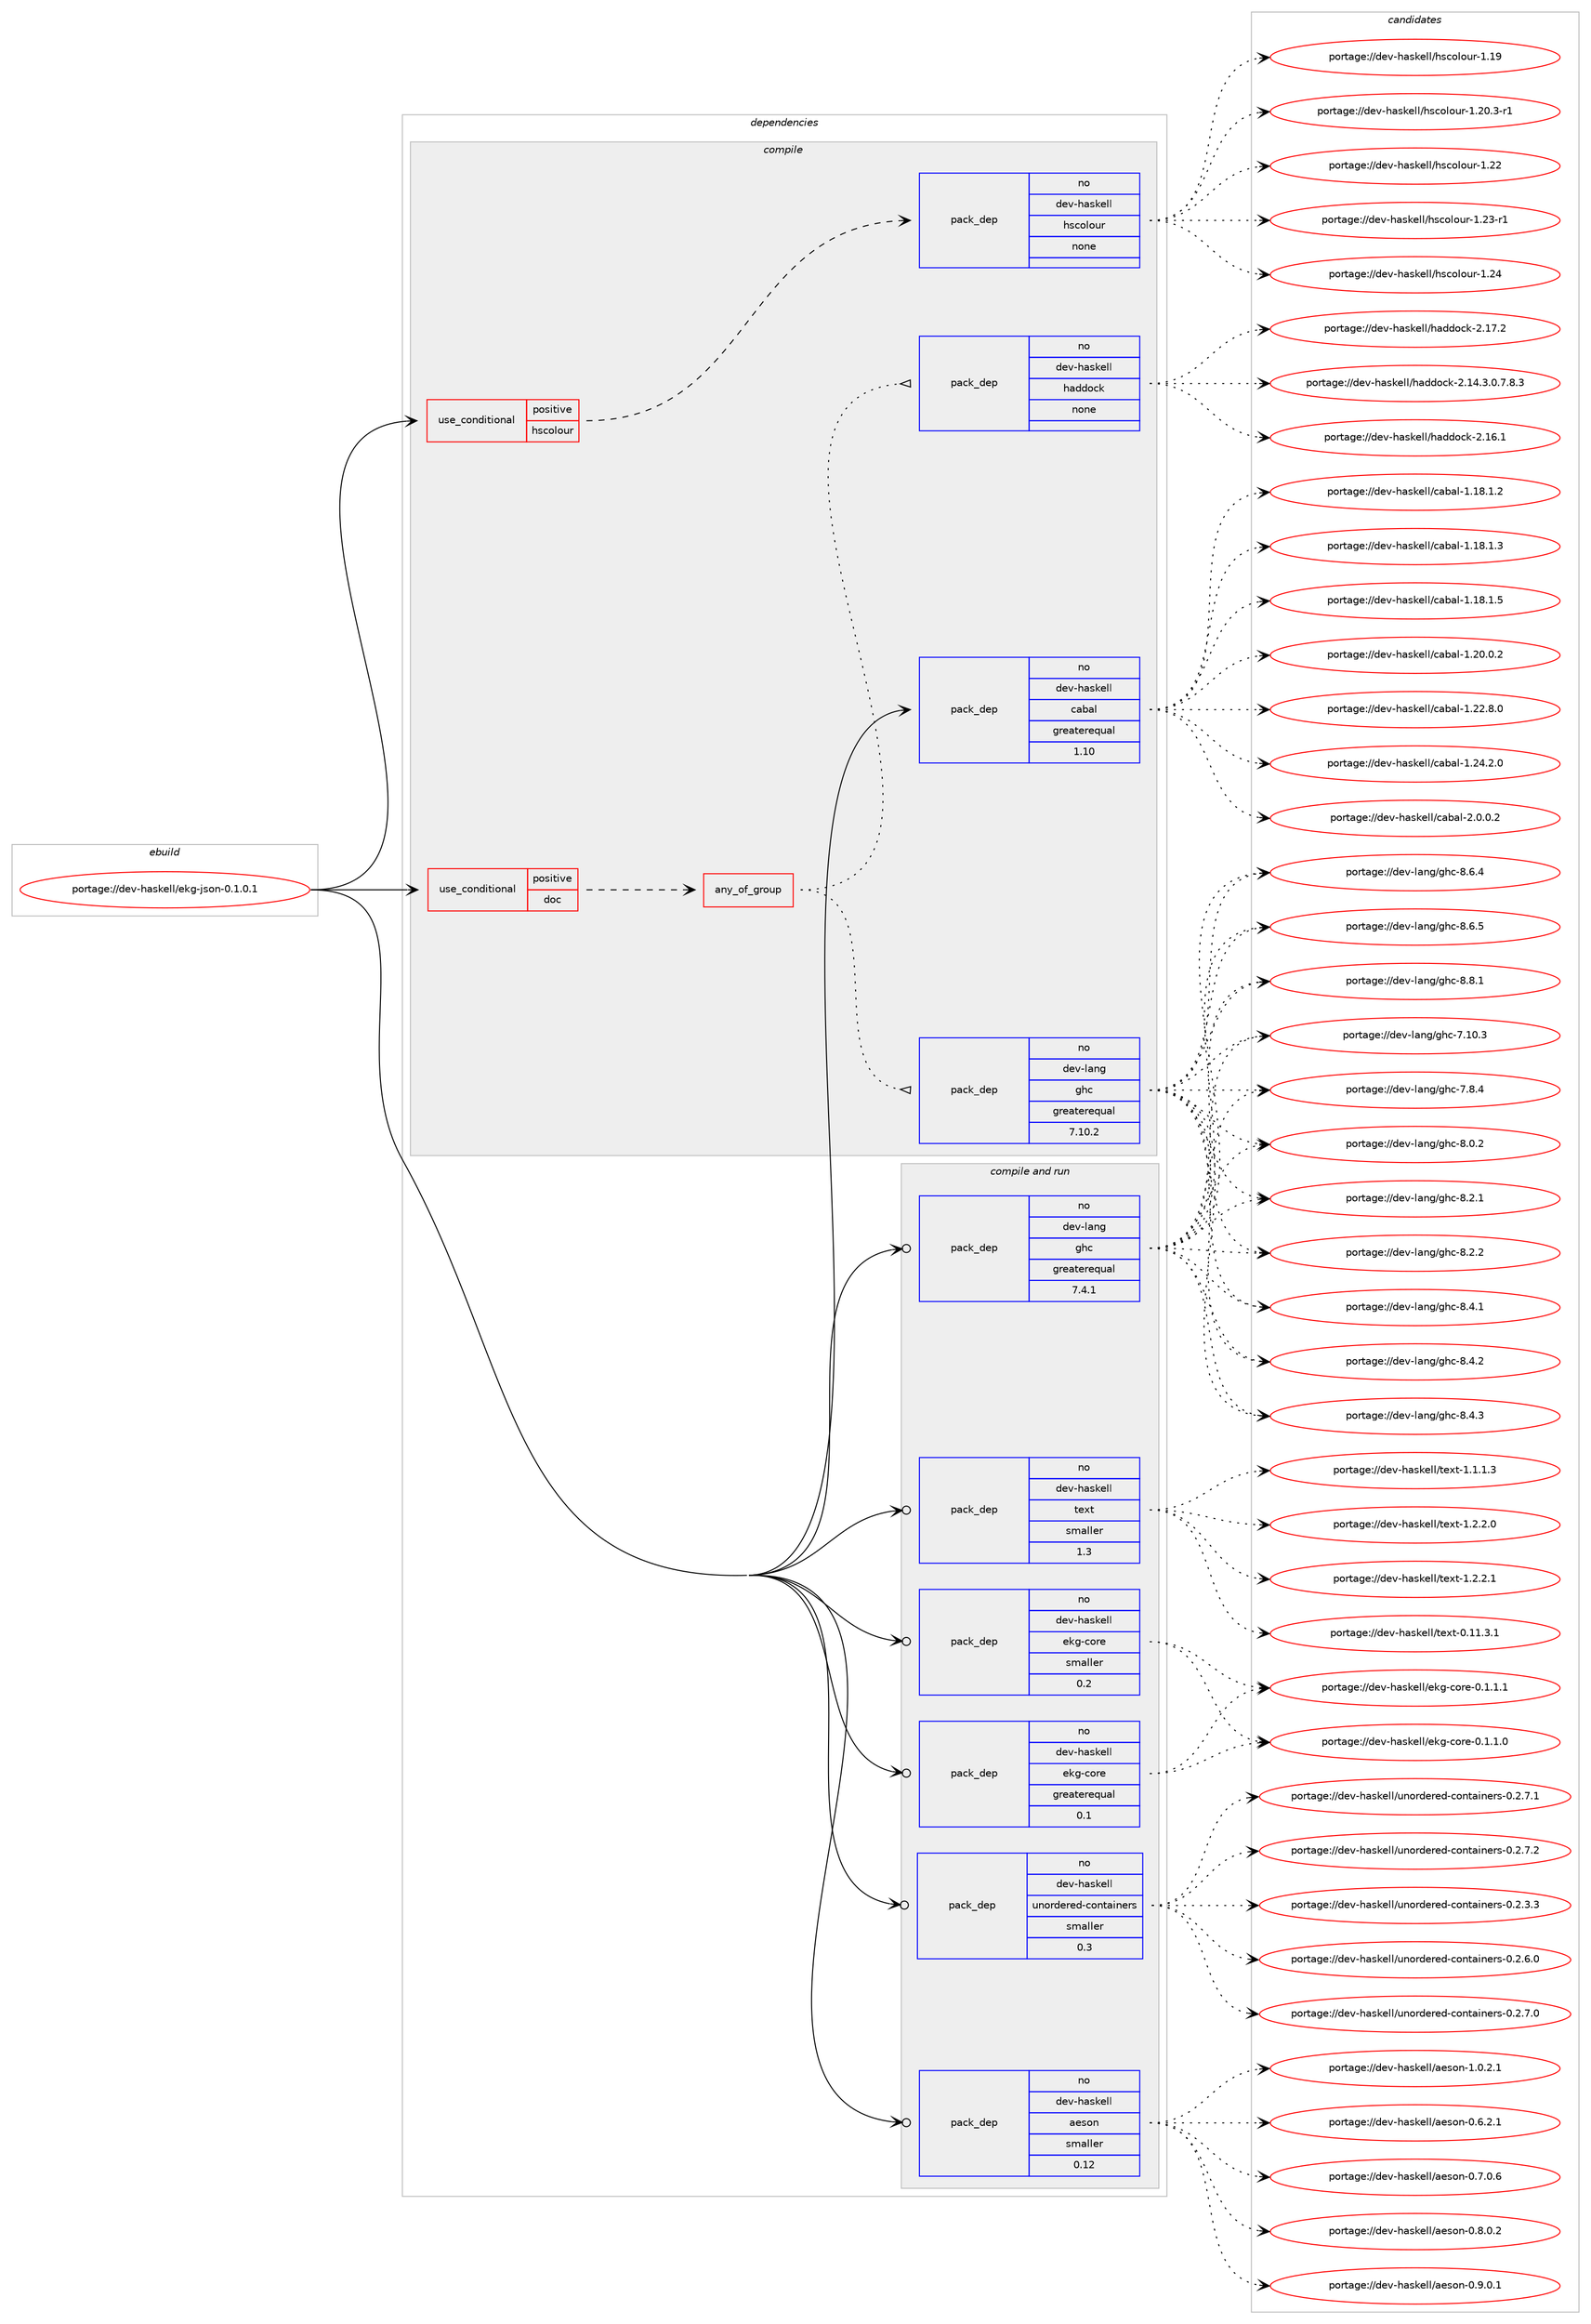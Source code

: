 digraph prolog {

# *************
# Graph options
# *************

newrank=true;
concentrate=true;
compound=true;
graph [rankdir=LR,fontname=Helvetica,fontsize=10,ranksep=1.5];#, ranksep=2.5, nodesep=0.2];
edge  [arrowhead=vee];
node  [fontname=Helvetica,fontsize=10];

# **********
# The ebuild
# **********

subgraph cluster_leftcol {
color=gray;
rank=same;
label=<<i>ebuild</i>>;
id [label="portage://dev-haskell/ekg-json-0.1.0.1", color=red, width=4, href="../dev-haskell/ekg-json-0.1.0.1.svg"];
}

# ****************
# The dependencies
# ****************

subgraph cluster_midcol {
color=gray;
label=<<i>dependencies</i>>;
subgraph cluster_compile {
fillcolor="#eeeeee";
style=filled;
label=<<i>compile</i>>;
subgraph cond15039 {
dependency67192 [label=<<TABLE BORDER="0" CELLBORDER="1" CELLSPACING="0" CELLPADDING="4"><TR><TD ROWSPAN="3" CELLPADDING="10">use_conditional</TD></TR><TR><TD>positive</TD></TR><TR><TD>doc</TD></TR></TABLE>>, shape=none, color=red];
subgraph any1633 {
dependency67193 [label=<<TABLE BORDER="0" CELLBORDER="1" CELLSPACING="0" CELLPADDING="4"><TR><TD CELLPADDING="10">any_of_group</TD></TR></TABLE>>, shape=none, color=red];subgraph pack50463 {
dependency67194 [label=<<TABLE BORDER="0" CELLBORDER="1" CELLSPACING="0" CELLPADDING="4" WIDTH="220"><TR><TD ROWSPAN="6" CELLPADDING="30">pack_dep</TD></TR><TR><TD WIDTH="110">no</TD></TR><TR><TD>dev-haskell</TD></TR><TR><TD>haddock</TD></TR><TR><TD>none</TD></TR><TR><TD></TD></TR></TABLE>>, shape=none, color=blue];
}
dependency67193:e -> dependency67194:w [weight=20,style="dotted",arrowhead="oinv"];
subgraph pack50464 {
dependency67195 [label=<<TABLE BORDER="0" CELLBORDER="1" CELLSPACING="0" CELLPADDING="4" WIDTH="220"><TR><TD ROWSPAN="6" CELLPADDING="30">pack_dep</TD></TR><TR><TD WIDTH="110">no</TD></TR><TR><TD>dev-lang</TD></TR><TR><TD>ghc</TD></TR><TR><TD>greaterequal</TD></TR><TR><TD>7.10.2</TD></TR></TABLE>>, shape=none, color=blue];
}
dependency67193:e -> dependency67195:w [weight=20,style="dotted",arrowhead="oinv"];
}
dependency67192:e -> dependency67193:w [weight=20,style="dashed",arrowhead="vee"];
}
id:e -> dependency67192:w [weight=20,style="solid",arrowhead="vee"];
subgraph cond15040 {
dependency67196 [label=<<TABLE BORDER="0" CELLBORDER="1" CELLSPACING="0" CELLPADDING="4"><TR><TD ROWSPAN="3" CELLPADDING="10">use_conditional</TD></TR><TR><TD>positive</TD></TR><TR><TD>hscolour</TD></TR></TABLE>>, shape=none, color=red];
subgraph pack50465 {
dependency67197 [label=<<TABLE BORDER="0" CELLBORDER="1" CELLSPACING="0" CELLPADDING="4" WIDTH="220"><TR><TD ROWSPAN="6" CELLPADDING="30">pack_dep</TD></TR><TR><TD WIDTH="110">no</TD></TR><TR><TD>dev-haskell</TD></TR><TR><TD>hscolour</TD></TR><TR><TD>none</TD></TR><TR><TD></TD></TR></TABLE>>, shape=none, color=blue];
}
dependency67196:e -> dependency67197:w [weight=20,style="dashed",arrowhead="vee"];
}
id:e -> dependency67196:w [weight=20,style="solid",arrowhead="vee"];
subgraph pack50466 {
dependency67198 [label=<<TABLE BORDER="0" CELLBORDER="1" CELLSPACING="0" CELLPADDING="4" WIDTH="220"><TR><TD ROWSPAN="6" CELLPADDING="30">pack_dep</TD></TR><TR><TD WIDTH="110">no</TD></TR><TR><TD>dev-haskell</TD></TR><TR><TD>cabal</TD></TR><TR><TD>greaterequal</TD></TR><TR><TD>1.10</TD></TR></TABLE>>, shape=none, color=blue];
}
id:e -> dependency67198:w [weight=20,style="solid",arrowhead="vee"];
}
subgraph cluster_compileandrun {
fillcolor="#eeeeee";
style=filled;
label=<<i>compile and run</i>>;
subgraph pack50467 {
dependency67199 [label=<<TABLE BORDER="0" CELLBORDER="1" CELLSPACING="0" CELLPADDING="4" WIDTH="220"><TR><TD ROWSPAN="6" CELLPADDING="30">pack_dep</TD></TR><TR><TD WIDTH="110">no</TD></TR><TR><TD>dev-haskell</TD></TR><TR><TD>aeson</TD></TR><TR><TD>smaller</TD></TR><TR><TD>0.12</TD></TR></TABLE>>, shape=none, color=blue];
}
id:e -> dependency67199:w [weight=20,style="solid",arrowhead="odotvee"];
subgraph pack50468 {
dependency67200 [label=<<TABLE BORDER="0" CELLBORDER="1" CELLSPACING="0" CELLPADDING="4" WIDTH="220"><TR><TD ROWSPAN="6" CELLPADDING="30">pack_dep</TD></TR><TR><TD WIDTH="110">no</TD></TR><TR><TD>dev-haskell</TD></TR><TR><TD>ekg-core</TD></TR><TR><TD>greaterequal</TD></TR><TR><TD>0.1</TD></TR></TABLE>>, shape=none, color=blue];
}
id:e -> dependency67200:w [weight=20,style="solid",arrowhead="odotvee"];
subgraph pack50469 {
dependency67201 [label=<<TABLE BORDER="0" CELLBORDER="1" CELLSPACING="0" CELLPADDING="4" WIDTH="220"><TR><TD ROWSPAN="6" CELLPADDING="30">pack_dep</TD></TR><TR><TD WIDTH="110">no</TD></TR><TR><TD>dev-haskell</TD></TR><TR><TD>ekg-core</TD></TR><TR><TD>smaller</TD></TR><TR><TD>0.2</TD></TR></TABLE>>, shape=none, color=blue];
}
id:e -> dependency67201:w [weight=20,style="solid",arrowhead="odotvee"];
subgraph pack50470 {
dependency67202 [label=<<TABLE BORDER="0" CELLBORDER="1" CELLSPACING="0" CELLPADDING="4" WIDTH="220"><TR><TD ROWSPAN="6" CELLPADDING="30">pack_dep</TD></TR><TR><TD WIDTH="110">no</TD></TR><TR><TD>dev-haskell</TD></TR><TR><TD>text</TD></TR><TR><TD>smaller</TD></TR><TR><TD>1.3</TD></TR></TABLE>>, shape=none, color=blue];
}
id:e -> dependency67202:w [weight=20,style="solid",arrowhead="odotvee"];
subgraph pack50471 {
dependency67203 [label=<<TABLE BORDER="0" CELLBORDER="1" CELLSPACING="0" CELLPADDING="4" WIDTH="220"><TR><TD ROWSPAN="6" CELLPADDING="30">pack_dep</TD></TR><TR><TD WIDTH="110">no</TD></TR><TR><TD>dev-haskell</TD></TR><TR><TD>unordered-containers</TD></TR><TR><TD>smaller</TD></TR><TR><TD>0.3</TD></TR></TABLE>>, shape=none, color=blue];
}
id:e -> dependency67203:w [weight=20,style="solid",arrowhead="odotvee"];
subgraph pack50472 {
dependency67204 [label=<<TABLE BORDER="0" CELLBORDER="1" CELLSPACING="0" CELLPADDING="4" WIDTH="220"><TR><TD ROWSPAN="6" CELLPADDING="30">pack_dep</TD></TR><TR><TD WIDTH="110">no</TD></TR><TR><TD>dev-lang</TD></TR><TR><TD>ghc</TD></TR><TR><TD>greaterequal</TD></TR><TR><TD>7.4.1</TD></TR></TABLE>>, shape=none, color=blue];
}
id:e -> dependency67204:w [weight=20,style="solid",arrowhead="odotvee"];
}
subgraph cluster_run {
fillcolor="#eeeeee";
style=filled;
label=<<i>run</i>>;
}
}

# **************
# The candidates
# **************

subgraph cluster_choices {
rank=same;
color=gray;
label=<<i>candidates</i>>;

subgraph choice50463 {
color=black;
nodesep=1;
choiceportage1001011184510497115107101108108471049710010011199107455046495246514648465546564651 [label="portage://dev-haskell/haddock-2.14.3.0.7.8.3", color=red, width=4,href="../dev-haskell/haddock-2.14.3.0.7.8.3.svg"];
choiceportage100101118451049711510710110810847104971001001119910745504649544649 [label="portage://dev-haskell/haddock-2.16.1", color=red, width=4,href="../dev-haskell/haddock-2.16.1.svg"];
choiceportage100101118451049711510710110810847104971001001119910745504649554650 [label="portage://dev-haskell/haddock-2.17.2", color=red, width=4,href="../dev-haskell/haddock-2.17.2.svg"];
dependency67194:e -> choiceportage1001011184510497115107101108108471049710010011199107455046495246514648465546564651:w [style=dotted,weight="100"];
dependency67194:e -> choiceportage100101118451049711510710110810847104971001001119910745504649544649:w [style=dotted,weight="100"];
dependency67194:e -> choiceportage100101118451049711510710110810847104971001001119910745504649554650:w [style=dotted,weight="100"];
}
subgraph choice50464 {
color=black;
nodesep=1;
choiceportage1001011184510897110103471031049945554649484651 [label="portage://dev-lang/ghc-7.10.3", color=red, width=4,href="../dev-lang/ghc-7.10.3.svg"];
choiceportage10010111845108971101034710310499455546564652 [label="portage://dev-lang/ghc-7.8.4", color=red, width=4,href="../dev-lang/ghc-7.8.4.svg"];
choiceportage10010111845108971101034710310499455646484650 [label="portage://dev-lang/ghc-8.0.2", color=red, width=4,href="../dev-lang/ghc-8.0.2.svg"];
choiceportage10010111845108971101034710310499455646504649 [label="portage://dev-lang/ghc-8.2.1", color=red, width=4,href="../dev-lang/ghc-8.2.1.svg"];
choiceportage10010111845108971101034710310499455646504650 [label="portage://dev-lang/ghc-8.2.2", color=red, width=4,href="../dev-lang/ghc-8.2.2.svg"];
choiceportage10010111845108971101034710310499455646524649 [label="portage://dev-lang/ghc-8.4.1", color=red, width=4,href="../dev-lang/ghc-8.4.1.svg"];
choiceportage10010111845108971101034710310499455646524650 [label="portage://dev-lang/ghc-8.4.2", color=red, width=4,href="../dev-lang/ghc-8.4.2.svg"];
choiceportage10010111845108971101034710310499455646524651 [label="portage://dev-lang/ghc-8.4.3", color=red, width=4,href="../dev-lang/ghc-8.4.3.svg"];
choiceportage10010111845108971101034710310499455646544652 [label="portage://dev-lang/ghc-8.6.4", color=red, width=4,href="../dev-lang/ghc-8.6.4.svg"];
choiceportage10010111845108971101034710310499455646544653 [label="portage://dev-lang/ghc-8.6.5", color=red, width=4,href="../dev-lang/ghc-8.6.5.svg"];
choiceportage10010111845108971101034710310499455646564649 [label="portage://dev-lang/ghc-8.8.1", color=red, width=4,href="../dev-lang/ghc-8.8.1.svg"];
dependency67195:e -> choiceportage1001011184510897110103471031049945554649484651:w [style=dotted,weight="100"];
dependency67195:e -> choiceportage10010111845108971101034710310499455546564652:w [style=dotted,weight="100"];
dependency67195:e -> choiceportage10010111845108971101034710310499455646484650:w [style=dotted,weight="100"];
dependency67195:e -> choiceportage10010111845108971101034710310499455646504649:w [style=dotted,weight="100"];
dependency67195:e -> choiceportage10010111845108971101034710310499455646504650:w [style=dotted,weight="100"];
dependency67195:e -> choiceportage10010111845108971101034710310499455646524649:w [style=dotted,weight="100"];
dependency67195:e -> choiceportage10010111845108971101034710310499455646524650:w [style=dotted,weight="100"];
dependency67195:e -> choiceportage10010111845108971101034710310499455646524651:w [style=dotted,weight="100"];
dependency67195:e -> choiceportage10010111845108971101034710310499455646544652:w [style=dotted,weight="100"];
dependency67195:e -> choiceportage10010111845108971101034710310499455646544653:w [style=dotted,weight="100"];
dependency67195:e -> choiceportage10010111845108971101034710310499455646564649:w [style=dotted,weight="100"];
}
subgraph choice50465 {
color=black;
nodesep=1;
choiceportage100101118451049711510710110810847104115991111081111171144549464957 [label="portage://dev-haskell/hscolour-1.19", color=red, width=4,href="../dev-haskell/hscolour-1.19.svg"];
choiceportage10010111845104971151071011081084710411599111108111117114454946504846514511449 [label="portage://dev-haskell/hscolour-1.20.3-r1", color=red, width=4,href="../dev-haskell/hscolour-1.20.3-r1.svg"];
choiceportage100101118451049711510710110810847104115991111081111171144549465050 [label="portage://dev-haskell/hscolour-1.22", color=red, width=4,href="../dev-haskell/hscolour-1.22.svg"];
choiceportage1001011184510497115107101108108471041159911110811111711445494650514511449 [label="portage://dev-haskell/hscolour-1.23-r1", color=red, width=4,href="../dev-haskell/hscolour-1.23-r1.svg"];
choiceportage100101118451049711510710110810847104115991111081111171144549465052 [label="portage://dev-haskell/hscolour-1.24", color=red, width=4,href="../dev-haskell/hscolour-1.24.svg"];
dependency67197:e -> choiceportage100101118451049711510710110810847104115991111081111171144549464957:w [style=dotted,weight="100"];
dependency67197:e -> choiceportage10010111845104971151071011081084710411599111108111117114454946504846514511449:w [style=dotted,weight="100"];
dependency67197:e -> choiceportage100101118451049711510710110810847104115991111081111171144549465050:w [style=dotted,weight="100"];
dependency67197:e -> choiceportage1001011184510497115107101108108471041159911110811111711445494650514511449:w [style=dotted,weight="100"];
dependency67197:e -> choiceportage100101118451049711510710110810847104115991111081111171144549465052:w [style=dotted,weight="100"];
}
subgraph choice50466 {
color=black;
nodesep=1;
choiceportage10010111845104971151071011081084799979897108454946495646494650 [label="portage://dev-haskell/cabal-1.18.1.2", color=red, width=4,href="../dev-haskell/cabal-1.18.1.2.svg"];
choiceportage10010111845104971151071011081084799979897108454946495646494651 [label="portage://dev-haskell/cabal-1.18.1.3", color=red, width=4,href="../dev-haskell/cabal-1.18.1.3.svg"];
choiceportage10010111845104971151071011081084799979897108454946495646494653 [label="portage://dev-haskell/cabal-1.18.1.5", color=red, width=4,href="../dev-haskell/cabal-1.18.1.5.svg"];
choiceportage10010111845104971151071011081084799979897108454946504846484650 [label="portage://dev-haskell/cabal-1.20.0.2", color=red, width=4,href="../dev-haskell/cabal-1.20.0.2.svg"];
choiceportage10010111845104971151071011081084799979897108454946505046564648 [label="portage://dev-haskell/cabal-1.22.8.0", color=red, width=4,href="../dev-haskell/cabal-1.22.8.0.svg"];
choiceportage10010111845104971151071011081084799979897108454946505246504648 [label="portage://dev-haskell/cabal-1.24.2.0", color=red, width=4,href="../dev-haskell/cabal-1.24.2.0.svg"];
choiceportage100101118451049711510710110810847999798971084550464846484650 [label="portage://dev-haskell/cabal-2.0.0.2", color=red, width=4,href="../dev-haskell/cabal-2.0.0.2.svg"];
dependency67198:e -> choiceportage10010111845104971151071011081084799979897108454946495646494650:w [style=dotted,weight="100"];
dependency67198:e -> choiceportage10010111845104971151071011081084799979897108454946495646494651:w [style=dotted,weight="100"];
dependency67198:e -> choiceportage10010111845104971151071011081084799979897108454946495646494653:w [style=dotted,weight="100"];
dependency67198:e -> choiceportage10010111845104971151071011081084799979897108454946504846484650:w [style=dotted,weight="100"];
dependency67198:e -> choiceportage10010111845104971151071011081084799979897108454946505046564648:w [style=dotted,weight="100"];
dependency67198:e -> choiceportage10010111845104971151071011081084799979897108454946505246504648:w [style=dotted,weight="100"];
dependency67198:e -> choiceportage100101118451049711510710110810847999798971084550464846484650:w [style=dotted,weight="100"];
}
subgraph choice50467 {
color=black;
nodesep=1;
choiceportage100101118451049711510710110810847971011151111104548465446504649 [label="portage://dev-haskell/aeson-0.6.2.1", color=red, width=4,href="../dev-haskell/aeson-0.6.2.1.svg"];
choiceportage100101118451049711510710110810847971011151111104548465546484654 [label="portage://dev-haskell/aeson-0.7.0.6", color=red, width=4,href="../dev-haskell/aeson-0.7.0.6.svg"];
choiceportage100101118451049711510710110810847971011151111104548465646484650 [label="portage://dev-haskell/aeson-0.8.0.2", color=red, width=4,href="../dev-haskell/aeson-0.8.0.2.svg"];
choiceportage100101118451049711510710110810847971011151111104548465746484649 [label="portage://dev-haskell/aeson-0.9.0.1", color=red, width=4,href="../dev-haskell/aeson-0.9.0.1.svg"];
choiceportage100101118451049711510710110810847971011151111104549464846504649 [label="portage://dev-haskell/aeson-1.0.2.1", color=red, width=4,href="../dev-haskell/aeson-1.0.2.1.svg"];
dependency67199:e -> choiceportage100101118451049711510710110810847971011151111104548465446504649:w [style=dotted,weight="100"];
dependency67199:e -> choiceportage100101118451049711510710110810847971011151111104548465546484654:w [style=dotted,weight="100"];
dependency67199:e -> choiceportage100101118451049711510710110810847971011151111104548465646484650:w [style=dotted,weight="100"];
dependency67199:e -> choiceportage100101118451049711510710110810847971011151111104548465746484649:w [style=dotted,weight="100"];
dependency67199:e -> choiceportage100101118451049711510710110810847971011151111104549464846504649:w [style=dotted,weight="100"];
}
subgraph choice50468 {
color=black;
nodesep=1;
choiceportage10010111845104971151071011081084710110710345991111141014548464946494648 [label="portage://dev-haskell/ekg-core-0.1.1.0", color=red, width=4,href="../dev-haskell/ekg-core-0.1.1.0.svg"];
choiceportage10010111845104971151071011081084710110710345991111141014548464946494649 [label="portage://dev-haskell/ekg-core-0.1.1.1", color=red, width=4,href="../dev-haskell/ekg-core-0.1.1.1.svg"];
dependency67200:e -> choiceportage10010111845104971151071011081084710110710345991111141014548464946494648:w [style=dotted,weight="100"];
dependency67200:e -> choiceportage10010111845104971151071011081084710110710345991111141014548464946494649:w [style=dotted,weight="100"];
}
subgraph choice50469 {
color=black;
nodesep=1;
choiceportage10010111845104971151071011081084710110710345991111141014548464946494648 [label="portage://dev-haskell/ekg-core-0.1.1.0", color=red, width=4,href="../dev-haskell/ekg-core-0.1.1.0.svg"];
choiceportage10010111845104971151071011081084710110710345991111141014548464946494649 [label="portage://dev-haskell/ekg-core-0.1.1.1", color=red, width=4,href="../dev-haskell/ekg-core-0.1.1.1.svg"];
dependency67201:e -> choiceportage10010111845104971151071011081084710110710345991111141014548464946494648:w [style=dotted,weight="100"];
dependency67201:e -> choiceportage10010111845104971151071011081084710110710345991111141014548464946494649:w [style=dotted,weight="100"];
}
subgraph choice50470 {
color=black;
nodesep=1;
choiceportage100101118451049711510710110810847116101120116454846494946514649 [label="portage://dev-haskell/text-0.11.3.1", color=red, width=4,href="../dev-haskell/text-0.11.3.1.svg"];
choiceportage1001011184510497115107101108108471161011201164549464946494651 [label="portage://dev-haskell/text-1.1.1.3", color=red, width=4,href="../dev-haskell/text-1.1.1.3.svg"];
choiceportage1001011184510497115107101108108471161011201164549465046504648 [label="portage://dev-haskell/text-1.2.2.0", color=red, width=4,href="../dev-haskell/text-1.2.2.0.svg"];
choiceportage1001011184510497115107101108108471161011201164549465046504649 [label="portage://dev-haskell/text-1.2.2.1", color=red, width=4,href="../dev-haskell/text-1.2.2.1.svg"];
dependency67202:e -> choiceportage100101118451049711510710110810847116101120116454846494946514649:w [style=dotted,weight="100"];
dependency67202:e -> choiceportage1001011184510497115107101108108471161011201164549464946494651:w [style=dotted,weight="100"];
dependency67202:e -> choiceportage1001011184510497115107101108108471161011201164549465046504648:w [style=dotted,weight="100"];
dependency67202:e -> choiceportage1001011184510497115107101108108471161011201164549465046504649:w [style=dotted,weight="100"];
}
subgraph choice50471 {
color=black;
nodesep=1;
choiceportage1001011184510497115107101108108471171101111141001011141011004599111110116971051101011141154548465046514651 [label="portage://dev-haskell/unordered-containers-0.2.3.3", color=red, width=4,href="../dev-haskell/unordered-containers-0.2.3.3.svg"];
choiceportage1001011184510497115107101108108471171101111141001011141011004599111110116971051101011141154548465046544648 [label="portage://dev-haskell/unordered-containers-0.2.6.0", color=red, width=4,href="../dev-haskell/unordered-containers-0.2.6.0.svg"];
choiceportage1001011184510497115107101108108471171101111141001011141011004599111110116971051101011141154548465046554648 [label="portage://dev-haskell/unordered-containers-0.2.7.0", color=red, width=4,href="../dev-haskell/unordered-containers-0.2.7.0.svg"];
choiceportage1001011184510497115107101108108471171101111141001011141011004599111110116971051101011141154548465046554649 [label="portage://dev-haskell/unordered-containers-0.2.7.1", color=red, width=4,href="../dev-haskell/unordered-containers-0.2.7.1.svg"];
choiceportage1001011184510497115107101108108471171101111141001011141011004599111110116971051101011141154548465046554650 [label="portage://dev-haskell/unordered-containers-0.2.7.2", color=red, width=4,href="../dev-haskell/unordered-containers-0.2.7.2.svg"];
dependency67203:e -> choiceportage1001011184510497115107101108108471171101111141001011141011004599111110116971051101011141154548465046514651:w [style=dotted,weight="100"];
dependency67203:e -> choiceportage1001011184510497115107101108108471171101111141001011141011004599111110116971051101011141154548465046544648:w [style=dotted,weight="100"];
dependency67203:e -> choiceportage1001011184510497115107101108108471171101111141001011141011004599111110116971051101011141154548465046554648:w [style=dotted,weight="100"];
dependency67203:e -> choiceportage1001011184510497115107101108108471171101111141001011141011004599111110116971051101011141154548465046554649:w [style=dotted,weight="100"];
dependency67203:e -> choiceportage1001011184510497115107101108108471171101111141001011141011004599111110116971051101011141154548465046554650:w [style=dotted,weight="100"];
}
subgraph choice50472 {
color=black;
nodesep=1;
choiceportage1001011184510897110103471031049945554649484651 [label="portage://dev-lang/ghc-7.10.3", color=red, width=4,href="../dev-lang/ghc-7.10.3.svg"];
choiceportage10010111845108971101034710310499455546564652 [label="portage://dev-lang/ghc-7.8.4", color=red, width=4,href="../dev-lang/ghc-7.8.4.svg"];
choiceportage10010111845108971101034710310499455646484650 [label="portage://dev-lang/ghc-8.0.2", color=red, width=4,href="../dev-lang/ghc-8.0.2.svg"];
choiceportage10010111845108971101034710310499455646504649 [label="portage://dev-lang/ghc-8.2.1", color=red, width=4,href="../dev-lang/ghc-8.2.1.svg"];
choiceportage10010111845108971101034710310499455646504650 [label="portage://dev-lang/ghc-8.2.2", color=red, width=4,href="../dev-lang/ghc-8.2.2.svg"];
choiceportage10010111845108971101034710310499455646524649 [label="portage://dev-lang/ghc-8.4.1", color=red, width=4,href="../dev-lang/ghc-8.4.1.svg"];
choiceportage10010111845108971101034710310499455646524650 [label="portage://dev-lang/ghc-8.4.2", color=red, width=4,href="../dev-lang/ghc-8.4.2.svg"];
choiceportage10010111845108971101034710310499455646524651 [label="portage://dev-lang/ghc-8.4.3", color=red, width=4,href="../dev-lang/ghc-8.4.3.svg"];
choiceportage10010111845108971101034710310499455646544652 [label="portage://dev-lang/ghc-8.6.4", color=red, width=4,href="../dev-lang/ghc-8.6.4.svg"];
choiceportage10010111845108971101034710310499455646544653 [label="portage://dev-lang/ghc-8.6.5", color=red, width=4,href="../dev-lang/ghc-8.6.5.svg"];
choiceportage10010111845108971101034710310499455646564649 [label="portage://dev-lang/ghc-8.8.1", color=red, width=4,href="../dev-lang/ghc-8.8.1.svg"];
dependency67204:e -> choiceportage1001011184510897110103471031049945554649484651:w [style=dotted,weight="100"];
dependency67204:e -> choiceportage10010111845108971101034710310499455546564652:w [style=dotted,weight="100"];
dependency67204:e -> choiceportage10010111845108971101034710310499455646484650:w [style=dotted,weight="100"];
dependency67204:e -> choiceportage10010111845108971101034710310499455646504649:w [style=dotted,weight="100"];
dependency67204:e -> choiceportage10010111845108971101034710310499455646504650:w [style=dotted,weight="100"];
dependency67204:e -> choiceportage10010111845108971101034710310499455646524649:w [style=dotted,weight="100"];
dependency67204:e -> choiceportage10010111845108971101034710310499455646524650:w [style=dotted,weight="100"];
dependency67204:e -> choiceportage10010111845108971101034710310499455646524651:w [style=dotted,weight="100"];
dependency67204:e -> choiceportage10010111845108971101034710310499455646544652:w [style=dotted,weight="100"];
dependency67204:e -> choiceportage10010111845108971101034710310499455646544653:w [style=dotted,weight="100"];
dependency67204:e -> choiceportage10010111845108971101034710310499455646564649:w [style=dotted,weight="100"];
}
}

}
